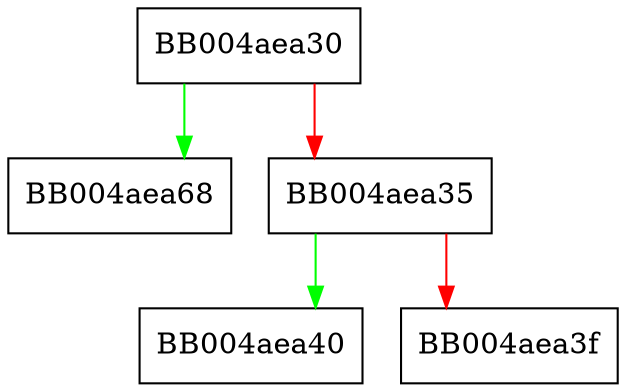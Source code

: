 digraph ossl_quic_conn_force_assist_thread_wake {
  node [shape="box"];
  graph [splines=ortho];
  BB004aea30 -> BB004aea68 [color="green"];
  BB004aea30 -> BB004aea35 [color="red"];
  BB004aea35 -> BB004aea40 [color="green"];
  BB004aea35 -> BB004aea3f [color="red"];
}